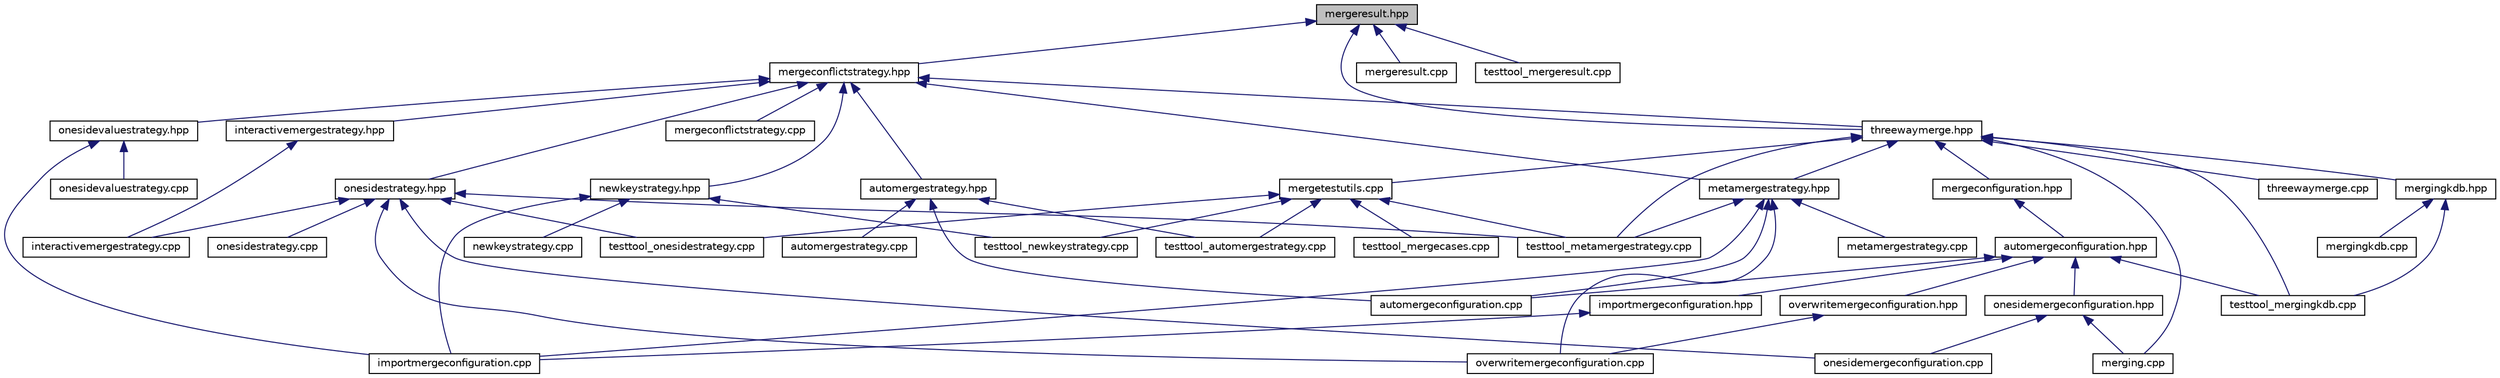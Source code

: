 digraph "mergeresult.hpp"
{
 // LATEX_PDF_SIZE
  edge [fontname="Helvetica",fontsize="10",labelfontname="Helvetica",labelfontsize="10"];
  node [fontname="Helvetica",fontsize="10",shape=record];
  Node1 [label="mergeresult.hpp",height=0.2,width=0.4,color="black", fillcolor="grey75", style="filled", fontcolor="black",tooltip="Class modelling the result of a three way merge."];
  Node1 -> Node2 [dir="back",color="midnightblue",fontsize="10",style="solid"];
  Node2 [label="mergeconflictstrategy.hpp",height=0.2,width=0.4,color="black", fillcolor="white", style="filled",URL="$mergeconflictstrategy_8hpp.html",tooltip="Interface for a MergeConflictStrategy."];
  Node2 -> Node3 [dir="back",color="midnightblue",fontsize="10",style="solid"];
  Node3 [label="automergestrategy.hpp",height=0.2,width=0.4,color="black", fillcolor="white", style="filled",URL="$automergestrategy_8hpp.html",tooltip="A strategy for taking the value of."];
  Node3 -> Node4 [dir="back",color="midnightblue",fontsize="10",style="solid"];
  Node4 [label="automergeconfiguration.cpp",height=0.2,width=0.4,color="black", fillcolor="white", style="filled",URL="$automergeconfiguration_8cpp.html",tooltip=" "];
  Node3 -> Node5 [dir="back",color="midnightblue",fontsize="10",style="solid"];
  Node5 [label="automergestrategy.cpp",height=0.2,width=0.4,color="black", fillcolor="white", style="filled",URL="$automergestrategy_8cpp.html",tooltip="Implementation of AutoMergeStrategy."];
  Node3 -> Node6 [dir="back",color="midnightblue",fontsize="10",style="solid"];
  Node6 [label="testtool_automergestrategy.cpp",height=0.2,width=0.4,color="black", fillcolor="white", style="filled",URL="$testtool__automergestrategy_8cpp.html",tooltip="Tests for the AutoMergeStrategy."];
  Node2 -> Node7 [dir="back",color="midnightblue",fontsize="10",style="solid"];
  Node7 [label="interactivemergestrategy.hpp",height=0.2,width=0.4,color="black", fillcolor="white", style="filled",URL="$interactivemergestrategy_8hpp.html",tooltip="Interactive merge strategy asking for user input at each step."];
  Node7 -> Node8 [dir="back",color="midnightblue",fontsize="10",style="solid"];
  Node8 [label="interactivemergestrategy.cpp",height=0.2,width=0.4,color="black", fillcolor="white", style="filled",URL="$interactivemergestrategy_8cpp.html",tooltip="Implementation of InteractiveMergeStrategy."];
  Node2 -> Node9 [dir="back",color="midnightblue",fontsize="10",style="solid"];
  Node9 [label="metamergestrategy.hpp",height=0.2,width=0.4,color="black", fillcolor="white", style="filled",URL="$metamergestrategy_8hpp.html",tooltip="Applies a MergeConflictStrategy on the metakeys."];
  Node9 -> Node4 [dir="back",color="midnightblue",fontsize="10",style="solid"];
  Node9 -> Node10 [dir="back",color="midnightblue",fontsize="10",style="solid"];
  Node10 [label="importmergeconfiguration.cpp",height=0.2,width=0.4,color="black", fillcolor="white", style="filled",URL="$importmergeconfiguration_8cpp.html",tooltip=" "];
  Node9 -> Node11 [dir="back",color="midnightblue",fontsize="10",style="solid"];
  Node11 [label="metamergestrategy.cpp",height=0.2,width=0.4,color="black", fillcolor="white", style="filled",URL="$metamergestrategy_8cpp.html",tooltip="Implementation of MetaMergeStrategy."];
  Node9 -> Node12 [dir="back",color="midnightblue",fontsize="10",style="solid"];
  Node12 [label="overwritemergeconfiguration.cpp",height=0.2,width=0.4,color="black", fillcolor="white", style="filled",URL="$overwritemergeconfiguration_8cpp.html",tooltip=" "];
  Node9 -> Node13 [dir="back",color="midnightblue",fontsize="10",style="solid"];
  Node13 [label="testtool_metamergestrategy.cpp",height=0.2,width=0.4,color="black", fillcolor="white", style="filled",URL="$testtool__metamergestrategy_8cpp.html",tooltip="Tests for the MetaMergeStrategy."];
  Node2 -> Node14 [dir="back",color="midnightblue",fontsize="10",style="solid"];
  Node14 [label="newkeystrategy.hpp",height=0.2,width=0.4,color="black", fillcolor="white", style="filled",URL="$newkeystrategy_8hpp.html",tooltip="A strategy which always takes the value from one side."];
  Node14 -> Node10 [dir="back",color="midnightblue",fontsize="10",style="solid"];
  Node14 -> Node15 [dir="back",color="midnightblue",fontsize="10",style="solid"];
  Node15 [label="newkeystrategy.cpp",height=0.2,width=0.4,color="black", fillcolor="white", style="filled",URL="$newkeystrategy_8cpp.html",tooltip="Implementation of OneSideStrategy."];
  Node14 -> Node16 [dir="back",color="midnightblue",fontsize="10",style="solid"];
  Node16 [label="testtool_newkeystrategy.cpp",height=0.2,width=0.4,color="black", fillcolor="white", style="filled",URL="$testtool__newkeystrategy_8cpp.html",tooltip="Tests for the NewKeyStrategy."];
  Node2 -> Node17 [dir="back",color="midnightblue",fontsize="10",style="solid"];
  Node17 [label="onesidestrategy.hpp",height=0.2,width=0.4,color="black", fillcolor="white", style="filled",URL="$onesidestrategy_8hpp.html",tooltip="A strategy which always takes the value from one side."];
  Node17 -> Node8 [dir="back",color="midnightblue",fontsize="10",style="solid"];
  Node17 -> Node18 [dir="back",color="midnightblue",fontsize="10",style="solid"];
  Node18 [label="onesidemergeconfiguration.cpp",height=0.2,width=0.4,color="black", fillcolor="white", style="filled",URL="$onesidemergeconfiguration_8cpp.html",tooltip=" "];
  Node17 -> Node19 [dir="back",color="midnightblue",fontsize="10",style="solid"];
  Node19 [label="onesidestrategy.cpp",height=0.2,width=0.4,color="black", fillcolor="white", style="filled",URL="$onesidestrategy_8cpp.html",tooltip="Implementation of OneSideStrategy."];
  Node17 -> Node12 [dir="back",color="midnightblue",fontsize="10",style="solid"];
  Node17 -> Node13 [dir="back",color="midnightblue",fontsize="10",style="solid"];
  Node17 -> Node20 [dir="back",color="midnightblue",fontsize="10",style="solid"];
  Node20 [label="testtool_onesidestrategy.cpp",height=0.2,width=0.4,color="black", fillcolor="white", style="filled",URL="$testtool__onesidestrategy_8cpp.html",tooltip="Tests for the OneSideStrategy."];
  Node2 -> Node21 [dir="back",color="midnightblue",fontsize="10",style="solid"];
  Node21 [label="onesidevaluestrategy.hpp",height=0.2,width=0.4,color="black", fillcolor="white", style="filled",URL="$onesidevaluestrategy_8hpp.html",tooltip=" "];
  Node21 -> Node10 [dir="back",color="midnightblue",fontsize="10",style="solid"];
  Node21 -> Node22 [dir="back",color="midnightblue",fontsize="10",style="solid"];
  Node22 [label="onesidevaluestrategy.cpp",height=0.2,width=0.4,color="black", fillcolor="white", style="filled",URL="$onesidevaluestrategy_8cpp.html",tooltip="Implementation of OneSideStrategy."];
  Node2 -> Node23 [dir="back",color="midnightblue",fontsize="10",style="solid"];
  Node23 [label="threewaymerge.hpp",height=0.2,width=0.4,color="black", fillcolor="white", style="filled",URL="$threewaymerge_8hpp.html",tooltip="Implements a way to build and deal with a backend."];
  Node23 -> Node24 [dir="back",color="midnightblue",fontsize="10",style="solid"];
  Node24 [label="merging.cpp",height=0.2,width=0.4,color="black", fillcolor="white", style="filled",URL="$merging_8cpp.html",tooltip=" "];
  Node23 -> Node25 [dir="back",color="midnightblue",fontsize="10",style="solid"];
  Node25 [label="mergeconfiguration.hpp",height=0.2,width=0.4,color="black", fillcolor="white", style="filled",URL="$mergeconfiguration_8hpp.html",tooltip="Base class for defining preconfigured merge configurations."];
  Node25 -> Node26 [dir="back",color="midnightblue",fontsize="10",style="solid"];
  Node26 [label="automergeconfiguration.hpp",height=0.2,width=0.4,color="black", fillcolor="white", style="filled",URL="$automergeconfiguration_8hpp.html",tooltip="A configuration for a simple automerge."];
  Node26 -> Node27 [dir="back",color="midnightblue",fontsize="10",style="solid"];
  Node27 [label="importmergeconfiguration.hpp",height=0.2,width=0.4,color="black", fillcolor="white", style="filled",URL="$importmergeconfiguration_8hpp.html",tooltip="A configuration for a simple automerge and guaranteed conflict resolution by one side."];
  Node27 -> Node10 [dir="back",color="midnightblue",fontsize="10",style="solid"];
  Node26 -> Node28 [dir="back",color="midnightblue",fontsize="10",style="solid"];
  Node28 [label="onesidemergeconfiguration.hpp",height=0.2,width=0.4,color="black", fillcolor="white", style="filled",URL="$onesidemergeconfiguration_8hpp.html",tooltip="A configuration for a simple automerge and guaranteed conflict resolution by one side."];
  Node28 -> Node24 [dir="back",color="midnightblue",fontsize="10",style="solid"];
  Node28 -> Node18 [dir="back",color="midnightblue",fontsize="10",style="solid"];
  Node26 -> Node29 [dir="back",color="midnightblue",fontsize="10",style="solid"];
  Node29 [label="overwritemergeconfiguration.hpp",height=0.2,width=0.4,color="black", fillcolor="white", style="filled",URL="$overwritemergeconfiguration_8hpp.html",tooltip="A configuration for a simple automerge and guaranteed conflict resolution by one side."];
  Node29 -> Node12 [dir="back",color="midnightblue",fontsize="10",style="solid"];
  Node26 -> Node4 [dir="back",color="midnightblue",fontsize="10",style="solid"];
  Node26 -> Node30 [dir="back",color="midnightblue",fontsize="10",style="solid"];
  Node30 [label="testtool_mergingkdb.cpp",height=0.2,width=0.4,color="black", fillcolor="white", style="filled",URL="$testtool__mergingkdb_8cpp.html",tooltip="Tests for MergingKDB."];
  Node23 -> Node31 [dir="back",color="midnightblue",fontsize="10",style="solid"];
  Node31 [label="mergingkdb.hpp",height=0.2,width=0.4,color="black", fillcolor="white", style="filled",URL="$mergingkdb_8hpp.html",tooltip=" "];
  Node31 -> Node32 [dir="back",color="midnightblue",fontsize="10",style="solid"];
  Node32 [label="mergingkdb.cpp",height=0.2,width=0.4,color="black", fillcolor="white", style="filled",URL="$mergingkdb_8cpp.html",tooltip="Implementation of MergeResult."];
  Node31 -> Node30 [dir="back",color="midnightblue",fontsize="10",style="solid"];
  Node23 -> Node9 [dir="back",color="midnightblue",fontsize="10",style="solid"];
  Node23 -> Node33 [dir="back",color="midnightblue",fontsize="10",style="solid"];
  Node33 [label="threewaymerge.cpp",height=0.2,width=0.4,color="black", fillcolor="white", style="filled",URL="$threewaymerge_8cpp.html",tooltip="Implementation of ThreeWayMerge."];
  Node23 -> Node34 [dir="back",color="midnightblue",fontsize="10",style="solid"];
  Node34 [label="mergetestutils.cpp",height=0.2,width=0.4,color="black", fillcolor="white", style="filled",URL="$mergetestutils_8cpp.html",tooltip="Implements a helper class for merge related tests."];
  Node34 -> Node6 [dir="back",color="midnightblue",fontsize="10",style="solid"];
  Node34 -> Node35 [dir="back",color="midnightblue",fontsize="10",style="solid"];
  Node35 [label="testtool_mergecases.cpp",height=0.2,width=0.4,color="black", fillcolor="white", style="filled",URL="$testtool__mergecases_8cpp.html",tooltip="Tests for the ThreeWayMerge."];
  Node34 -> Node13 [dir="back",color="midnightblue",fontsize="10",style="solid"];
  Node34 -> Node16 [dir="back",color="midnightblue",fontsize="10",style="solid"];
  Node34 -> Node20 [dir="back",color="midnightblue",fontsize="10",style="solid"];
  Node23 -> Node30 [dir="back",color="midnightblue",fontsize="10",style="solid"];
  Node23 -> Node13 [dir="back",color="midnightblue",fontsize="10",style="solid"];
  Node2 -> Node36 [dir="back",color="midnightblue",fontsize="10",style="solid"];
  Node36 [label="mergeconflictstrategy.cpp",height=0.2,width=0.4,color="black", fillcolor="white", style="filled",URL="$mergeconflictstrategy_8cpp.html",tooltip="Implementation of MergeConflictStrategy."];
  Node1 -> Node23 [dir="back",color="midnightblue",fontsize="10",style="solid"];
  Node1 -> Node37 [dir="back",color="midnightblue",fontsize="10",style="solid"];
  Node37 [label="mergeresult.cpp",height=0.2,width=0.4,color="black", fillcolor="white", style="filled",URL="$mergeresult_8cpp.html",tooltip="Implementation of MergeResult."];
  Node1 -> Node38 [dir="back",color="midnightblue",fontsize="10",style="solid"];
  Node38 [label="testtool_mergeresult.cpp",height=0.2,width=0.4,color="black", fillcolor="white", style="filled",URL="$testtool__mergeresult_8cpp.html",tooltip="Tests for the Mergeresult class."];
}
